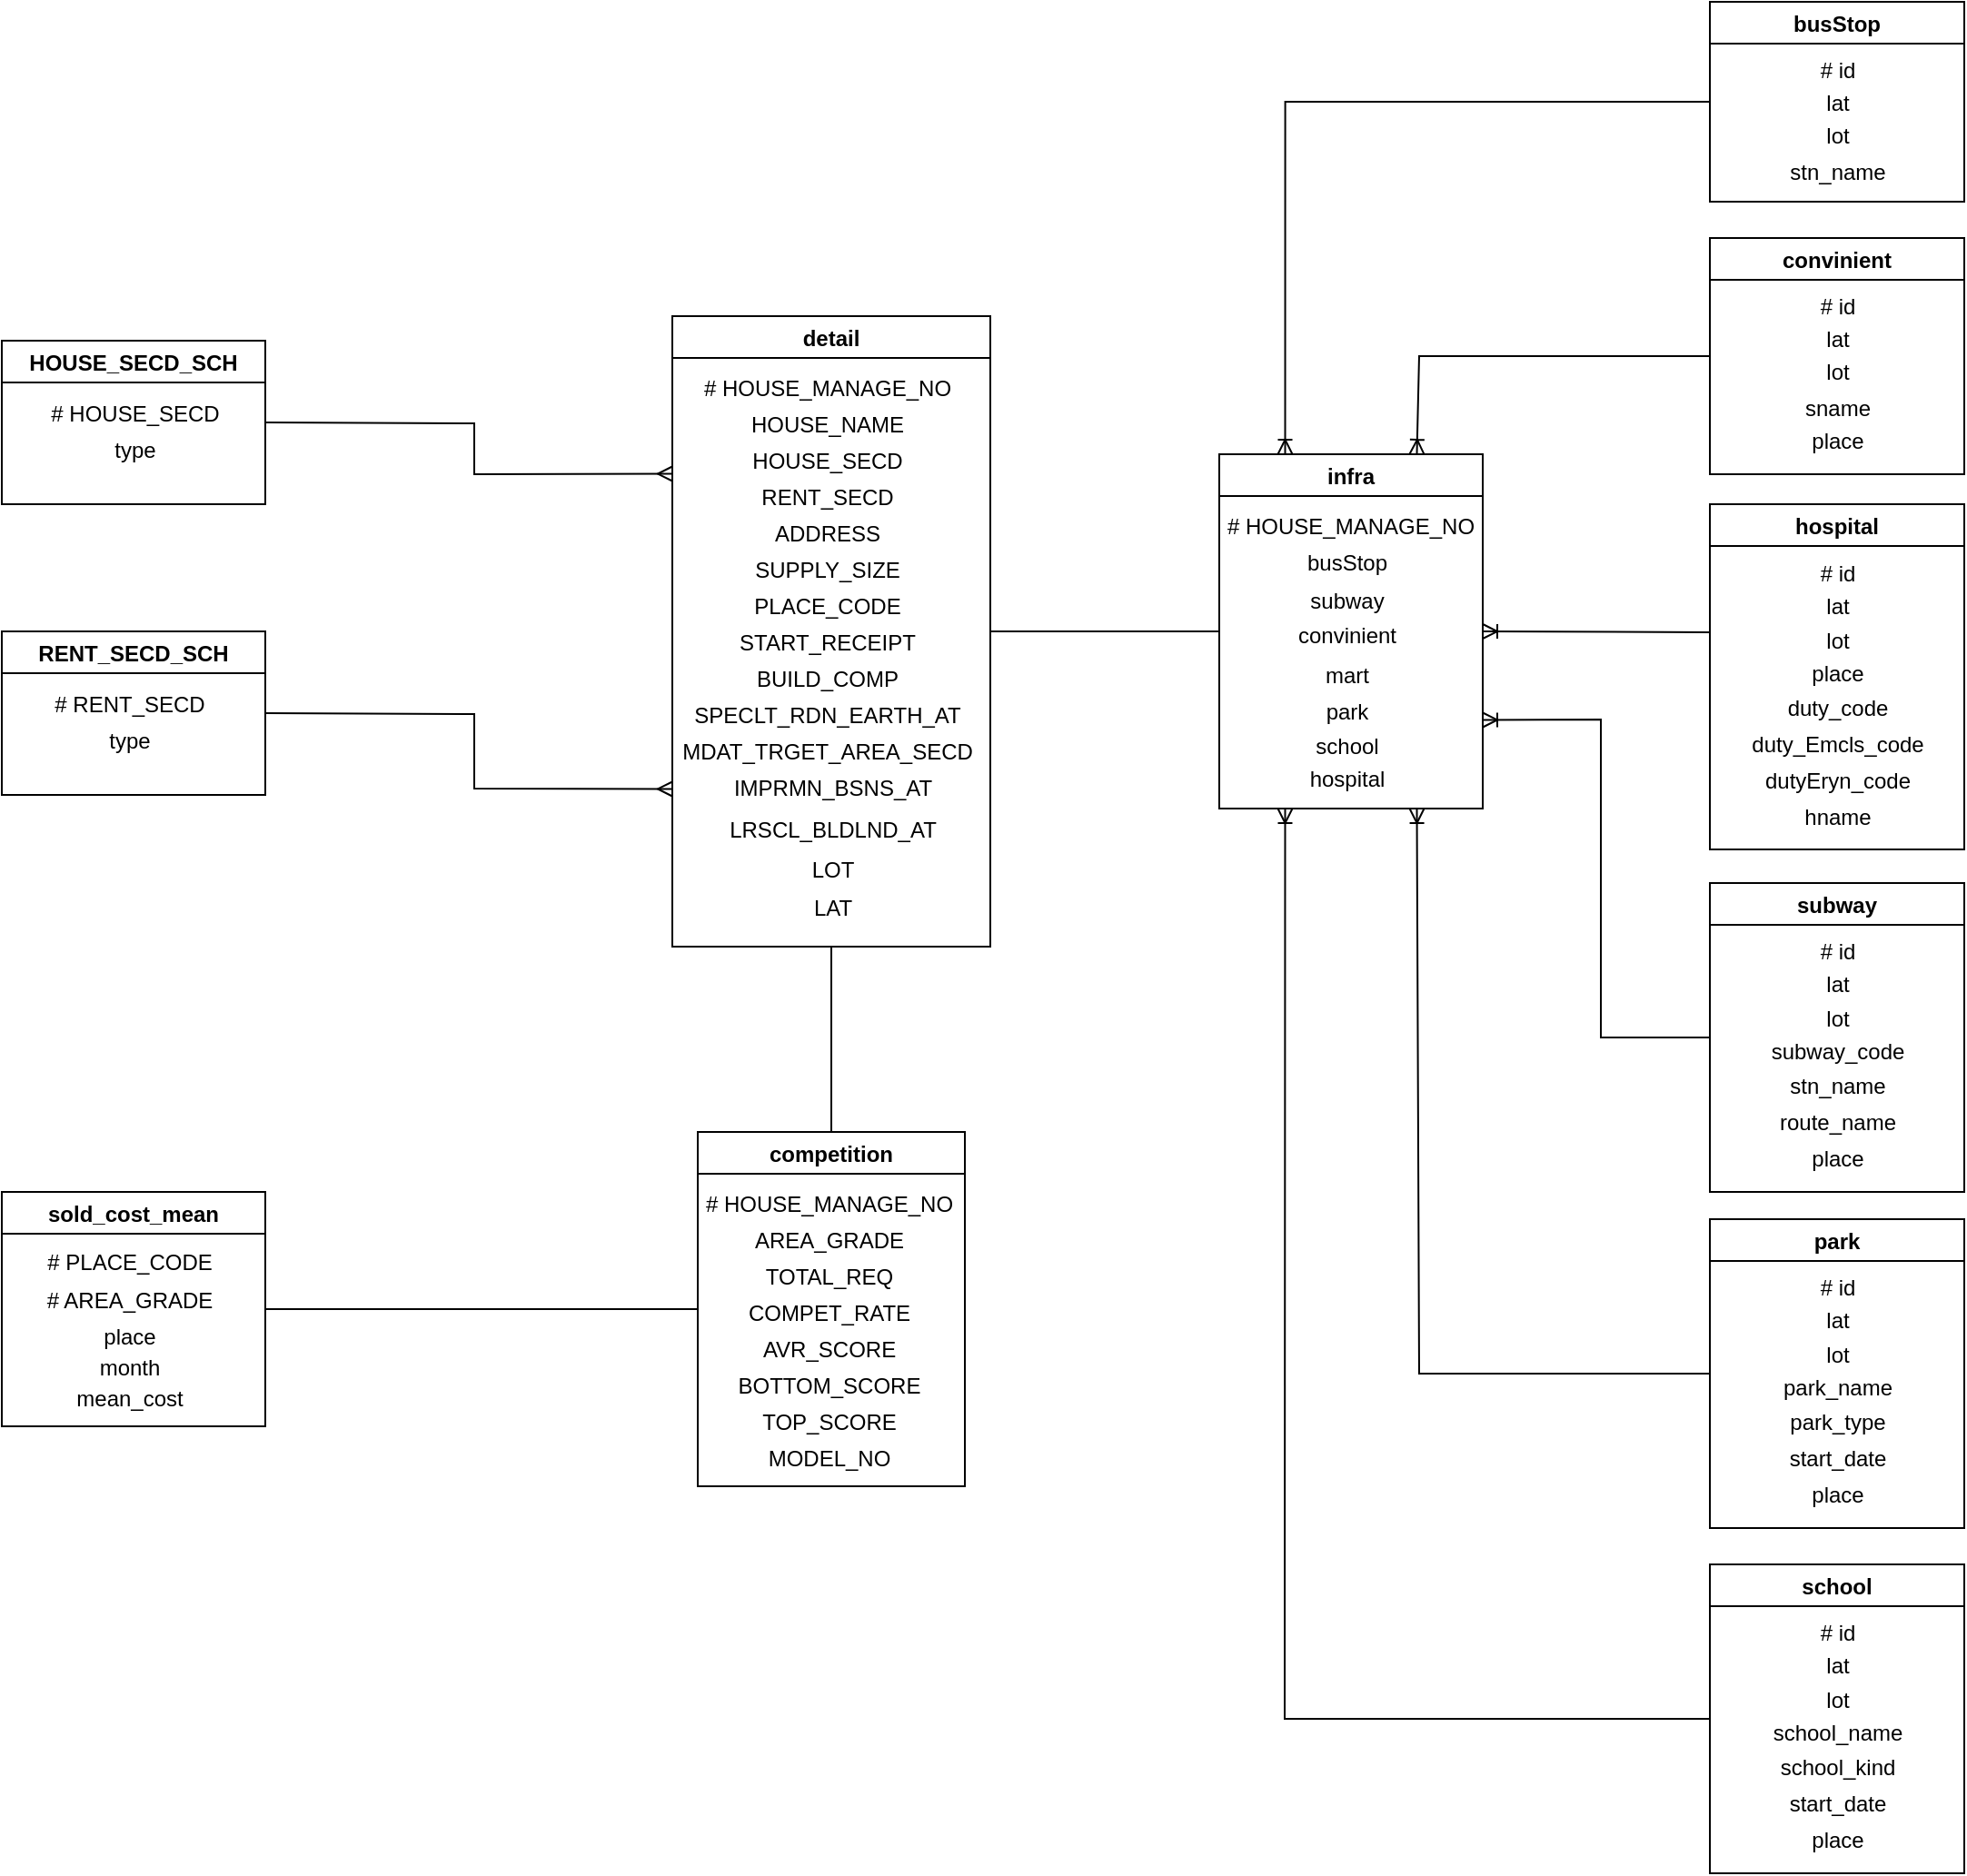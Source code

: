 <mxfile version="17.2.2" type="device"><diagram id="MagxQ_XsH-QpL9AftCvs" name="Page-1"><mxGraphModel dx="1256" dy="924" grid="1" gridSize="10" guides="1" tooltips="1" connect="1" arrows="1" fold="1" page="1" pageScale="1" pageWidth="1654" pageHeight="1169" math="0" shadow="0"><root><mxCell id="0"/><mxCell id="1" parent="0"/><mxCell id="K7xV6nhhWncsKlecUPsL-20" style="edgeStyle=none;rounded=0;orthogonalLoop=1;jettySize=auto;html=1;exitX=0;exitY=0.5;exitDx=0;exitDy=0;entryX=1;entryY=0.5;entryDx=0;entryDy=0;endArrow=none;endFill=0;" edge="1" parent="1" source="mfSZqjHcXQN1ZFWXpfkj-1" target="mfSZqjHcXQN1ZFWXpfkj-78"><mxGeometry relative="1" as="geometry"/></mxCell><mxCell id="mfSZqjHcXQN1ZFWXpfkj-1" value="infra" style="swimlane;" parent="1" vertex="1"><mxGeometry x="800" y="329" width="145" height="195" as="geometry"/></mxCell><mxCell id="mfSZqjHcXQN1ZFWXpfkj-2" value="# HOUSE_MANAGE_NO" style="text;html=1;align=center;verticalAlign=middle;resizable=0;points=[];autosize=1;strokeColor=none;fillColor=none;" parent="mfSZqjHcXQN1ZFWXpfkj-1" vertex="1"><mxGeometry x="-3" y="30" width="150" height="20" as="geometry"/></mxCell><mxCell id="mfSZqjHcXQN1ZFWXpfkj-4" value="school" style="text;html=1;align=center;verticalAlign=middle;resizable=0;points=[];autosize=1;strokeColor=none;fillColor=none;" parent="mfSZqjHcXQN1ZFWXpfkj-1" vertex="1"><mxGeometry x="45" y="151" width="50" height="20" as="geometry"/></mxCell><mxCell id="mfSZqjHcXQN1ZFWXpfkj-5" value="park" style="text;html=1;align=center;verticalAlign=middle;resizable=0;points=[];autosize=1;strokeColor=none;fillColor=none;" parent="mfSZqjHcXQN1ZFWXpfkj-1" vertex="1"><mxGeometry x="50" y="132" width="40" height="20" as="geometry"/></mxCell><mxCell id="mfSZqjHcXQN1ZFWXpfkj-6" value="mart" style="text;html=1;align=center;verticalAlign=middle;resizable=0;points=[];autosize=1;strokeColor=none;fillColor=none;" parent="mfSZqjHcXQN1ZFWXpfkj-1" vertex="1"><mxGeometry x="50" y="112" width="40" height="20" as="geometry"/></mxCell><mxCell id="mfSZqjHcXQN1ZFWXpfkj-7" value="convinient" style="text;html=1;align=center;verticalAlign=middle;resizable=0;points=[];autosize=1;strokeColor=none;fillColor=none;" parent="mfSZqjHcXQN1ZFWXpfkj-1" vertex="1"><mxGeometry x="35" y="90" width="70" height="20" as="geometry"/></mxCell><mxCell id="mfSZqjHcXQN1ZFWXpfkj-8" value="subway" style="text;html=1;align=center;verticalAlign=middle;resizable=0;points=[];autosize=1;strokeColor=none;fillColor=none;" parent="mfSZqjHcXQN1ZFWXpfkj-1" vertex="1"><mxGeometry x="40" y="71" width="60" height="20" as="geometry"/></mxCell><mxCell id="mfSZqjHcXQN1ZFWXpfkj-9" value="busStop" style="text;html=1;align=center;verticalAlign=middle;resizable=0;points=[];autosize=1;strokeColor=none;fillColor=none;" parent="mfSZqjHcXQN1ZFWXpfkj-1" vertex="1"><mxGeometry x="40" y="50" width="60" height="20" as="geometry"/></mxCell><mxCell id="mfSZqjHcXQN1ZFWXpfkj-10" value="hospital" style="text;html=1;align=center;verticalAlign=middle;resizable=0;points=[];autosize=1;strokeColor=none;fillColor=none;" parent="mfSZqjHcXQN1ZFWXpfkj-1" vertex="1"><mxGeometry x="40" y="169" width="60" height="20" as="geometry"/></mxCell><mxCell id="K7xV6nhhWncsKlecUPsL-22" style="edgeStyle=none;rounded=0;orthogonalLoop=1;jettySize=auto;html=1;exitX=0;exitY=0.5;exitDx=0;exitDy=0;entryX=1;entryY=0.5;entryDx=0;entryDy=0;endArrow=none;endFill=0;" edge="1" parent="1" source="mfSZqjHcXQN1ZFWXpfkj-11" target="mfSZqjHcXQN1ZFWXpfkj-72"><mxGeometry relative="1" as="geometry"/></mxCell><mxCell id="mfSZqjHcXQN1ZFWXpfkj-11" value="competition" style="swimlane;" parent="1" vertex="1"><mxGeometry x="513" y="702" width="147" height="195" as="geometry"/></mxCell><mxCell id="mfSZqjHcXQN1ZFWXpfkj-12" value="# HOUSE_MANAGE_NO" style="text;html=1;align=center;verticalAlign=middle;resizable=0;points=[];autosize=1;strokeColor=none;fillColor=none;" parent="mfSZqjHcXQN1ZFWXpfkj-11" vertex="1"><mxGeometry x="-3" y="30" width="150" height="20" as="geometry"/></mxCell><mxCell id="mfSZqjHcXQN1ZFWXpfkj-13" value="AREA_GRADE" style="text;html=1;align=center;verticalAlign=middle;resizable=0;points=[];autosize=1;strokeColor=none;fillColor=none;" parent="mfSZqjHcXQN1ZFWXpfkj-11" vertex="1"><mxGeometry x="22" y="50" width="100" height="20" as="geometry"/></mxCell><mxCell id="mfSZqjHcXQN1ZFWXpfkj-14" value="AVR_SCORE" style="text;html=1;align=center;verticalAlign=middle;resizable=0;points=[];autosize=1;strokeColor=none;fillColor=none;" parent="mfSZqjHcXQN1ZFWXpfkj-11" vertex="1"><mxGeometry x="27" y="110" width="90" height="20" as="geometry"/></mxCell><mxCell id="mfSZqjHcXQN1ZFWXpfkj-15" value="COMPET_RATE" style="text;html=1;align=center;verticalAlign=middle;resizable=0;points=[];autosize=1;strokeColor=none;fillColor=none;" parent="mfSZqjHcXQN1ZFWXpfkj-11" vertex="1"><mxGeometry x="22" y="90" width="100" height="20" as="geometry"/></mxCell><mxCell id="mfSZqjHcXQN1ZFWXpfkj-16" value="TOTAL_REQ" style="text;html=1;align=center;verticalAlign=middle;resizable=0;points=[];autosize=1;strokeColor=none;fillColor=none;" parent="mfSZqjHcXQN1ZFWXpfkj-11" vertex="1"><mxGeometry x="27" y="70" width="90" height="20" as="geometry"/></mxCell><mxCell id="mfSZqjHcXQN1ZFWXpfkj-17" value="TOP_SCORE" style="text;html=1;align=center;verticalAlign=middle;resizable=0;points=[];autosize=1;strokeColor=none;fillColor=none;" parent="mfSZqjHcXQN1ZFWXpfkj-11" vertex="1"><mxGeometry x="26.5" y="150" width="90" height="20" as="geometry"/></mxCell><mxCell id="mfSZqjHcXQN1ZFWXpfkj-18" value="BOTTOM_SCORE" style="text;html=1;align=center;verticalAlign=middle;resizable=0;points=[];autosize=1;strokeColor=none;fillColor=none;" parent="mfSZqjHcXQN1ZFWXpfkj-11" vertex="1"><mxGeometry x="11.5" y="130" width="120" height="20" as="geometry"/></mxCell><mxCell id="mfSZqjHcXQN1ZFWXpfkj-111" value="MODEL_NO" style="text;html=1;align=center;verticalAlign=middle;resizable=0;points=[];autosize=1;strokeColor=none;fillColor=none;" parent="mfSZqjHcXQN1ZFWXpfkj-11" vertex="1"><mxGeometry x="31.5" y="170" width="80" height="20" as="geometry"/></mxCell><mxCell id="K7xV6nhhWncsKlecUPsL-28" style="edgeStyle=none;rounded=0;orthogonalLoop=1;jettySize=auto;html=1;exitX=1;exitY=0.5;exitDx=0;exitDy=0;entryX=0;entryY=0.25;entryDx=0;entryDy=0;endArrow=ERmany;endFill=0;" edge="1" parent="1" source="mfSZqjHcXQN1ZFWXpfkj-19" target="mfSZqjHcXQN1ZFWXpfkj-78"><mxGeometry relative="1" as="geometry"><Array as="points"><mxPoint x="390" y="312"/><mxPoint x="390" y="340"/></Array></mxGeometry></mxCell><mxCell id="mfSZqjHcXQN1ZFWXpfkj-19" value="HOUSE_SECD_SCH" style="swimlane;" parent="1" vertex="1"><mxGeometry x="130" y="266.5" width="145" height="90" as="geometry"/></mxCell><mxCell id="mfSZqjHcXQN1ZFWXpfkj-20" value="# HOUSE_SECD" style="text;html=1;align=center;verticalAlign=middle;resizable=0;points=[];autosize=1;strokeColor=none;fillColor=none;" parent="mfSZqjHcXQN1ZFWXpfkj-19" vertex="1"><mxGeometry x="17.5" y="30" width="110" height="20" as="geometry"/></mxCell><mxCell id="mfSZqjHcXQN1ZFWXpfkj-21" value="type" style="text;html=1;align=center;verticalAlign=middle;resizable=0;points=[];autosize=1;strokeColor=none;fillColor=none;" parent="mfSZqjHcXQN1ZFWXpfkj-19" vertex="1"><mxGeometry x="52.5" y="50" width="40" height="20" as="geometry"/></mxCell><mxCell id="K7xV6nhhWncsKlecUPsL-25" style="edgeStyle=none;rounded=0;orthogonalLoop=1;jettySize=auto;html=1;exitX=1;exitY=0.5;exitDx=0;exitDy=0;entryX=0;entryY=0.75;entryDx=0;entryDy=0;endArrow=ERmany;endFill=0;" edge="1" parent="1" source="mfSZqjHcXQN1ZFWXpfkj-22" target="mfSZqjHcXQN1ZFWXpfkj-78"><mxGeometry relative="1" as="geometry"><Array as="points"><mxPoint x="390" y="472"/><mxPoint x="390" y="513"/></Array></mxGeometry></mxCell><mxCell id="mfSZqjHcXQN1ZFWXpfkj-22" value="RENT_SECD_SCH" style="swimlane;" parent="1" vertex="1"><mxGeometry x="130" y="426.5" width="145" height="90" as="geometry"/></mxCell><mxCell id="mfSZqjHcXQN1ZFWXpfkj-23" value="# RENT_SECD" style="text;html=1;align=center;verticalAlign=middle;resizable=0;points=[];autosize=1;strokeColor=none;fillColor=none;" parent="mfSZqjHcXQN1ZFWXpfkj-22" vertex="1"><mxGeometry x="20" y="30" width="100" height="20" as="geometry"/></mxCell><mxCell id="mfSZqjHcXQN1ZFWXpfkj-24" value="type" style="text;html=1;align=center;verticalAlign=middle;resizable=0;points=[];autosize=1;strokeColor=none;fillColor=none;" parent="mfSZqjHcXQN1ZFWXpfkj-22" vertex="1"><mxGeometry x="50" y="50" width="40" height="20" as="geometry"/></mxCell><mxCell id="mfSZqjHcXQN1ZFWXpfkj-25" value="" style="group" parent="1" vertex="1" connectable="0"><mxGeometry x="1070" y="80" width="140" height="110" as="geometry"/></mxCell><mxCell id="mfSZqjHcXQN1ZFWXpfkj-26" value="busStop" style="swimlane;" parent="mfSZqjHcXQN1ZFWXpfkj-25" vertex="1"><mxGeometry width="140" height="110" as="geometry"/></mxCell><mxCell id="mfSZqjHcXQN1ZFWXpfkj-113" value="stn_name" style="text;html=1;align=center;verticalAlign=middle;resizable=0;points=[];autosize=1;strokeColor=none;fillColor=none;" parent="mfSZqjHcXQN1ZFWXpfkj-26" vertex="1"><mxGeometry x="35" y="84" width="70" height="20" as="geometry"/></mxCell><mxCell id="mfSZqjHcXQN1ZFWXpfkj-27" value="# id" style="text;html=1;align=center;verticalAlign=middle;resizable=0;points=[];autosize=1;strokeColor=none;fillColor=none;" parent="mfSZqjHcXQN1ZFWXpfkj-25" vertex="1"><mxGeometry x="55" y="28" width="30" height="20" as="geometry"/></mxCell><mxCell id="mfSZqjHcXQN1ZFWXpfkj-28" value="lat" style="text;html=1;align=center;verticalAlign=middle;resizable=0;points=[];autosize=1;strokeColor=none;fillColor=none;" parent="mfSZqjHcXQN1ZFWXpfkj-25" vertex="1"><mxGeometry x="55" y="46" width="30" height="20" as="geometry"/></mxCell><mxCell id="mfSZqjHcXQN1ZFWXpfkj-29" value="lot" style="text;html=1;align=center;verticalAlign=middle;resizable=0;points=[];autosize=1;strokeColor=none;fillColor=none;" parent="mfSZqjHcXQN1ZFWXpfkj-25" vertex="1"><mxGeometry x="55" y="64" width="30" height="20" as="geometry"/></mxCell><mxCell id="K7xV6nhhWncsKlecUPsL-21" style="edgeStyle=none;rounded=0;orthogonalLoop=1;jettySize=auto;html=1;exitX=0.5;exitY=1;exitDx=0;exitDy=0;endArrow=none;endFill=0;" edge="1" parent="1" source="mfSZqjHcXQN1ZFWXpfkj-78" target="mfSZqjHcXQN1ZFWXpfkj-11"><mxGeometry relative="1" as="geometry"/></mxCell><mxCell id="mfSZqjHcXQN1ZFWXpfkj-78" value="detail" style="swimlane;startSize=23;" parent="1" vertex="1"><mxGeometry x="499" y="253" width="175" height="347" as="geometry"><mxRectangle x="994.5" y="452" width="60" height="23" as="alternateBounds"/></mxGeometry></mxCell><mxCell id="mfSZqjHcXQN1ZFWXpfkj-79" value="# HOUSE_MANAGE_NO" style="text;html=1;align=center;verticalAlign=middle;resizable=0;points=[];autosize=1;strokeColor=none;fillColor=none;" parent="mfSZqjHcXQN1ZFWXpfkj-78" vertex="1"><mxGeometry x="10" y="30" width="150" height="20" as="geometry"/></mxCell><mxCell id="mfSZqjHcXQN1ZFWXpfkj-80" value="HOUSE_NAME" style="text;html=1;align=center;verticalAlign=middle;resizable=0;points=[];autosize=1;strokeColor=none;fillColor=none;" parent="mfSZqjHcXQN1ZFWXpfkj-78" vertex="1"><mxGeometry x="35" y="50" width="100" height="20" as="geometry"/></mxCell><mxCell id="mfSZqjHcXQN1ZFWXpfkj-81" value="SUPPLY_SIZE" style="text;html=1;align=center;verticalAlign=middle;resizable=0;points=[];autosize=1;strokeColor=none;fillColor=none;" parent="mfSZqjHcXQN1ZFWXpfkj-78" vertex="1"><mxGeometry x="35" y="130" width="100" height="20" as="geometry"/></mxCell><mxCell id="mfSZqjHcXQN1ZFWXpfkj-82" value="ADDRESS" style="text;html=1;align=center;verticalAlign=middle;resizable=0;points=[];autosize=1;strokeColor=none;fillColor=none;" parent="mfSZqjHcXQN1ZFWXpfkj-78" vertex="1"><mxGeometry x="50" y="110" width="70" height="20" as="geometry"/></mxCell><mxCell id="mfSZqjHcXQN1ZFWXpfkj-83" value="RENT_SECD" style="text;html=1;align=center;verticalAlign=middle;resizable=0;points=[];autosize=1;strokeColor=none;fillColor=none;" parent="mfSZqjHcXQN1ZFWXpfkj-78" vertex="1"><mxGeometry x="40" y="90" width="90" height="20" as="geometry"/></mxCell><mxCell id="mfSZqjHcXQN1ZFWXpfkj-84" value="HOUSE_SECD" style="text;html=1;align=center;verticalAlign=middle;resizable=0;points=[];autosize=1;strokeColor=none;fillColor=none;" parent="mfSZqjHcXQN1ZFWXpfkj-78" vertex="1"><mxGeometry x="35" y="70" width="100" height="20" as="geometry"/></mxCell><mxCell id="mfSZqjHcXQN1ZFWXpfkj-85" value="PLACE_CODE" style="text;html=1;align=center;verticalAlign=middle;resizable=0;points=[];autosize=1;strokeColor=none;fillColor=none;" parent="mfSZqjHcXQN1ZFWXpfkj-78" vertex="1"><mxGeometry x="35" y="150" width="100" height="20" as="geometry"/></mxCell><mxCell id="mfSZqjHcXQN1ZFWXpfkj-97" value="LOT" style="text;html=1;align=center;verticalAlign=middle;resizable=0;points=[];autosize=1;strokeColor=none;fillColor=none;" parent="mfSZqjHcXQN1ZFWXpfkj-78" vertex="1"><mxGeometry x="68" y="295" width="40" height="20" as="geometry"/></mxCell><mxCell id="mfSZqjHcXQN1ZFWXpfkj-98" value="LAT" style="text;html=1;align=center;verticalAlign=middle;resizable=0;points=[];autosize=1;strokeColor=none;fillColor=none;" parent="mfSZqjHcXQN1ZFWXpfkj-78" vertex="1"><mxGeometry x="68" y="316" width="40" height="20" as="geometry"/></mxCell><mxCell id="mfSZqjHcXQN1ZFWXpfkj-86" value="START_RECEIPT" style="text;html=1;align=center;verticalAlign=middle;resizable=0;points=[];autosize=1;strokeColor=none;fillColor=none;" parent="mfSZqjHcXQN1ZFWXpfkj-78" vertex="1"><mxGeometry x="30" y="170" width="110" height="20" as="geometry"/></mxCell><mxCell id="mfSZqjHcXQN1ZFWXpfkj-87" value="BUILD_COMP" style="text;html=1;align=center;verticalAlign=middle;resizable=0;points=[];autosize=1;strokeColor=none;fillColor=none;" parent="mfSZqjHcXQN1ZFWXpfkj-78" vertex="1"><mxGeometry x="40" y="190" width="90" height="20" as="geometry"/></mxCell><mxCell id="mfSZqjHcXQN1ZFWXpfkj-88" value="SPECLT_RDN_EARTH_AT" style="text;html=1;align=center;verticalAlign=middle;resizable=0;points=[];autosize=1;strokeColor=none;fillColor=none;" parent="mfSZqjHcXQN1ZFWXpfkj-78" vertex="1"><mxGeometry x="5" y="210" width="160" height="20" as="geometry"/></mxCell><mxCell id="mfSZqjHcXQN1ZFWXpfkj-89" value="MDAT_TRGET_AREA_SECD" style="text;html=1;align=center;verticalAlign=middle;resizable=0;points=[];autosize=1;strokeColor=none;fillColor=none;" parent="mfSZqjHcXQN1ZFWXpfkj-78" vertex="1"><mxGeometry x="-5" y="230" width="180" height="20" as="geometry"/></mxCell><mxCell id="mfSZqjHcXQN1ZFWXpfkj-91" value="IMPRMN_BSNS_AT" style="text;html=1;align=center;verticalAlign=middle;resizable=0;points=[];autosize=1;strokeColor=none;fillColor=none;" parent="mfSZqjHcXQN1ZFWXpfkj-78" vertex="1"><mxGeometry x="27.5" y="250" width="120" height="20" as="geometry"/></mxCell><mxCell id="mfSZqjHcXQN1ZFWXpfkj-90" value="LRSCL_BLDLND_AT" style="text;html=1;align=center;verticalAlign=middle;resizable=0;points=[];autosize=1;strokeColor=none;fillColor=none;" parent="mfSZqjHcXQN1ZFWXpfkj-78" vertex="1"><mxGeometry x="22.5" y="273" width="130" height="20" as="geometry"/></mxCell><mxCell id="mfSZqjHcXQN1ZFWXpfkj-128" value="" style="group" parent="1" vertex="1" connectable="0"><mxGeometry x="1070" y="210" width="140" height="130" as="geometry"/></mxCell><mxCell id="mfSZqjHcXQN1ZFWXpfkj-122" value="convinient" style="swimlane;" parent="mfSZqjHcXQN1ZFWXpfkj-128" vertex="1"><mxGeometry width="140" height="130" as="geometry"/></mxCell><mxCell id="mfSZqjHcXQN1ZFWXpfkj-123" value="sname" style="text;html=1;align=center;verticalAlign=middle;resizable=0;points=[];autosize=1;strokeColor=none;fillColor=none;" parent="mfSZqjHcXQN1ZFWXpfkj-122" vertex="1"><mxGeometry x="45" y="84" width="50" height="20" as="geometry"/></mxCell><mxCell id="mfSZqjHcXQN1ZFWXpfkj-127" value="place" style="text;html=1;align=center;verticalAlign=middle;resizable=0;points=[];autosize=1;strokeColor=none;fillColor=none;" parent="mfSZqjHcXQN1ZFWXpfkj-122" vertex="1"><mxGeometry x="50" y="102" width="40" height="20" as="geometry"/></mxCell><mxCell id="mfSZqjHcXQN1ZFWXpfkj-124" value="# id" style="text;html=1;align=center;verticalAlign=middle;resizable=0;points=[];autosize=1;strokeColor=none;fillColor=none;" parent="mfSZqjHcXQN1ZFWXpfkj-128" vertex="1"><mxGeometry x="55" y="28" width="30" height="20" as="geometry"/></mxCell><mxCell id="mfSZqjHcXQN1ZFWXpfkj-125" value="lat" style="text;html=1;align=center;verticalAlign=middle;resizable=0;points=[];autosize=1;strokeColor=none;fillColor=none;" parent="mfSZqjHcXQN1ZFWXpfkj-128" vertex="1"><mxGeometry x="55" y="46" width="30" height="20" as="geometry"/></mxCell><mxCell id="mfSZqjHcXQN1ZFWXpfkj-126" value="lot" style="text;html=1;align=center;verticalAlign=middle;resizable=0;points=[];autosize=1;strokeColor=none;fillColor=none;" parent="mfSZqjHcXQN1ZFWXpfkj-128" vertex="1"><mxGeometry x="55" y="64" width="30" height="20" as="geometry"/></mxCell><mxCell id="mfSZqjHcXQN1ZFWXpfkj-139" value="" style="group" parent="1" vertex="1" connectable="0"><mxGeometry x="1070" y="356.5" width="140" height="190" as="geometry"/></mxCell><mxCell id="mfSZqjHcXQN1ZFWXpfkj-130" value="hospital" style="swimlane;" parent="mfSZqjHcXQN1ZFWXpfkj-139" vertex="1"><mxGeometry width="140" height="190" as="geometry"/></mxCell><mxCell id="mfSZqjHcXQN1ZFWXpfkj-131" value="place" style="text;html=1;align=center;verticalAlign=middle;resizable=0;points=[];autosize=1;strokeColor=none;fillColor=none;" parent="mfSZqjHcXQN1ZFWXpfkj-130" vertex="1"><mxGeometry x="50" y="83" width="40" height="20" as="geometry"/></mxCell><mxCell id="mfSZqjHcXQN1ZFWXpfkj-135" value="duty_code" style="text;html=1;align=center;verticalAlign=middle;resizable=0;points=[];autosize=1;strokeColor=none;fillColor=none;" parent="mfSZqjHcXQN1ZFWXpfkj-130" vertex="1"><mxGeometry x="35" y="102" width="70" height="20" as="geometry"/></mxCell><mxCell id="mfSZqjHcXQN1ZFWXpfkj-136" value="duty_Emcls_code" style="text;html=1;align=center;verticalAlign=middle;resizable=0;points=[];autosize=1;strokeColor=none;fillColor=none;" parent="mfSZqjHcXQN1ZFWXpfkj-130" vertex="1"><mxGeometry x="15" y="122" width="110" height="20" as="geometry"/></mxCell><mxCell id="mfSZqjHcXQN1ZFWXpfkj-137" value="dutyEryn_code" style="text;html=1;align=center;verticalAlign=middle;resizable=0;points=[];autosize=1;strokeColor=none;fillColor=none;" parent="mfSZqjHcXQN1ZFWXpfkj-130" vertex="1"><mxGeometry x="20" y="142" width="100" height="20" as="geometry"/></mxCell><mxCell id="mfSZqjHcXQN1ZFWXpfkj-138" value="hname" style="text;html=1;align=center;verticalAlign=middle;resizable=0;points=[];autosize=1;strokeColor=none;fillColor=none;" parent="mfSZqjHcXQN1ZFWXpfkj-130" vertex="1"><mxGeometry x="45" y="162" width="50" height="20" as="geometry"/></mxCell><mxCell id="mfSZqjHcXQN1ZFWXpfkj-132" value="# id" style="text;html=1;align=center;verticalAlign=middle;resizable=0;points=[];autosize=1;strokeColor=none;fillColor=none;" parent="mfSZqjHcXQN1ZFWXpfkj-139" vertex="1"><mxGeometry x="55" y="28" width="30" height="20" as="geometry"/></mxCell><mxCell id="mfSZqjHcXQN1ZFWXpfkj-133" value="lat" style="text;html=1;align=center;verticalAlign=middle;resizable=0;points=[];autosize=1;strokeColor=none;fillColor=none;" parent="mfSZqjHcXQN1ZFWXpfkj-139" vertex="1"><mxGeometry x="55" y="46" width="30" height="20" as="geometry"/></mxCell><mxCell id="mfSZqjHcXQN1ZFWXpfkj-134" value="lot" style="text;html=1;align=center;verticalAlign=middle;resizable=0;points=[];autosize=1;strokeColor=none;fillColor=none;" parent="mfSZqjHcXQN1ZFWXpfkj-139" vertex="1"><mxGeometry x="55" y="65" width="30" height="20" as="geometry"/></mxCell><mxCell id="mfSZqjHcXQN1ZFWXpfkj-177" value="" style="group" parent="1" vertex="1" connectable="0"><mxGeometry x="1070" y="565" width="140" height="170" as="geometry"/></mxCell><mxCell id="mfSZqjHcXQN1ZFWXpfkj-168" value="subway" style="swimlane;" parent="mfSZqjHcXQN1ZFWXpfkj-177" vertex="1"><mxGeometry width="140" height="170" as="geometry"/></mxCell><mxCell id="mfSZqjHcXQN1ZFWXpfkj-169" value="subway_code" style="text;html=1;align=center;verticalAlign=middle;resizable=0;points=[];autosize=1;strokeColor=none;fillColor=none;" parent="mfSZqjHcXQN1ZFWXpfkj-168" vertex="1"><mxGeometry x="25" y="83" width="90" height="20" as="geometry"/></mxCell><mxCell id="mfSZqjHcXQN1ZFWXpfkj-170" value="stn_name" style="text;html=1;align=center;verticalAlign=middle;resizable=0;points=[];autosize=1;strokeColor=none;fillColor=none;" parent="mfSZqjHcXQN1ZFWXpfkj-168" vertex="1"><mxGeometry x="35" y="102" width="70" height="20" as="geometry"/></mxCell><mxCell id="mfSZqjHcXQN1ZFWXpfkj-172" value="route_name" style="text;html=1;align=center;verticalAlign=middle;resizable=0;points=[];autosize=1;strokeColor=none;fillColor=none;" parent="mfSZqjHcXQN1ZFWXpfkj-168" vertex="1"><mxGeometry x="30" y="122" width="80" height="20" as="geometry"/></mxCell><mxCell id="mfSZqjHcXQN1ZFWXpfkj-173" value="place" style="text;html=1;align=center;verticalAlign=middle;resizable=0;points=[];autosize=1;strokeColor=none;fillColor=none;" parent="mfSZqjHcXQN1ZFWXpfkj-168" vertex="1"><mxGeometry x="50" y="142" width="40" height="20" as="geometry"/></mxCell><mxCell id="mfSZqjHcXQN1ZFWXpfkj-174" value="# id" style="text;html=1;align=center;verticalAlign=middle;resizable=0;points=[];autosize=1;strokeColor=none;fillColor=none;" parent="mfSZqjHcXQN1ZFWXpfkj-177" vertex="1"><mxGeometry x="55" y="28" width="30" height="20" as="geometry"/></mxCell><mxCell id="mfSZqjHcXQN1ZFWXpfkj-175" value="lat" style="text;html=1;align=center;verticalAlign=middle;resizable=0;points=[];autosize=1;strokeColor=none;fillColor=none;" parent="mfSZqjHcXQN1ZFWXpfkj-177" vertex="1"><mxGeometry x="55" y="46" width="30" height="20" as="geometry"/></mxCell><mxCell id="mfSZqjHcXQN1ZFWXpfkj-176" value="lot" style="text;html=1;align=center;verticalAlign=middle;resizable=0;points=[];autosize=1;strokeColor=none;fillColor=none;" parent="mfSZqjHcXQN1ZFWXpfkj-177" vertex="1"><mxGeometry x="55" y="65" width="30" height="20" as="geometry"/></mxCell><mxCell id="mfSZqjHcXQN1ZFWXpfkj-178" value="" style="group" parent="1" vertex="1" connectable="0"><mxGeometry x="1070" y="750" width="140" height="170" as="geometry"/></mxCell><mxCell id="mfSZqjHcXQN1ZFWXpfkj-179" value="park" style="swimlane;" parent="mfSZqjHcXQN1ZFWXpfkj-178" vertex="1"><mxGeometry width="140" height="170" as="geometry"/></mxCell><mxCell id="mfSZqjHcXQN1ZFWXpfkj-180" value="park_name" style="text;html=1;align=center;verticalAlign=middle;resizable=0;points=[];autosize=1;strokeColor=none;fillColor=none;" parent="mfSZqjHcXQN1ZFWXpfkj-179" vertex="1"><mxGeometry x="30" y="83" width="80" height="20" as="geometry"/></mxCell><mxCell id="mfSZqjHcXQN1ZFWXpfkj-181" value="park_type" style="text;html=1;align=center;verticalAlign=middle;resizable=0;points=[];autosize=1;strokeColor=none;fillColor=none;" parent="mfSZqjHcXQN1ZFWXpfkj-179" vertex="1"><mxGeometry x="35" y="102" width="70" height="20" as="geometry"/></mxCell><mxCell id="mfSZqjHcXQN1ZFWXpfkj-182" value="start_date" style="text;html=1;align=center;verticalAlign=middle;resizable=0;points=[];autosize=1;strokeColor=none;fillColor=none;" parent="mfSZqjHcXQN1ZFWXpfkj-179" vertex="1"><mxGeometry x="35" y="122" width="70" height="20" as="geometry"/></mxCell><mxCell id="mfSZqjHcXQN1ZFWXpfkj-183" value="place" style="text;html=1;align=center;verticalAlign=middle;resizable=0;points=[];autosize=1;strokeColor=none;fillColor=none;" parent="mfSZqjHcXQN1ZFWXpfkj-179" vertex="1"><mxGeometry x="50" y="142" width="40" height="20" as="geometry"/></mxCell><mxCell id="mfSZqjHcXQN1ZFWXpfkj-184" value="# id" style="text;html=1;align=center;verticalAlign=middle;resizable=0;points=[];autosize=1;strokeColor=none;fillColor=none;" parent="mfSZqjHcXQN1ZFWXpfkj-178" vertex="1"><mxGeometry x="55" y="28" width="30" height="20" as="geometry"/></mxCell><mxCell id="mfSZqjHcXQN1ZFWXpfkj-185" value="lat" style="text;html=1;align=center;verticalAlign=middle;resizable=0;points=[];autosize=1;strokeColor=none;fillColor=none;" parent="mfSZqjHcXQN1ZFWXpfkj-178" vertex="1"><mxGeometry x="55" y="46" width="30" height="20" as="geometry"/></mxCell><mxCell id="mfSZqjHcXQN1ZFWXpfkj-186" value="lot" style="text;html=1;align=center;verticalAlign=middle;resizable=0;points=[];autosize=1;strokeColor=none;fillColor=none;" parent="mfSZqjHcXQN1ZFWXpfkj-178" vertex="1"><mxGeometry x="55" y="65" width="30" height="20" as="geometry"/></mxCell><mxCell id="mfSZqjHcXQN1ZFWXpfkj-208" value="" style="group" parent="1" vertex="1" connectable="0"><mxGeometry x="1070" y="940" width="140" height="170" as="geometry"/></mxCell><mxCell id="mfSZqjHcXQN1ZFWXpfkj-200" value="school" style="swimlane;" parent="mfSZqjHcXQN1ZFWXpfkj-208" vertex="1"><mxGeometry width="140" height="170" as="geometry"/></mxCell><mxCell id="mfSZqjHcXQN1ZFWXpfkj-201" value="school_name" style="text;html=1;align=center;verticalAlign=middle;resizable=0;points=[];autosize=1;strokeColor=none;fillColor=none;" parent="mfSZqjHcXQN1ZFWXpfkj-200" vertex="1"><mxGeometry x="25" y="83" width="90" height="20" as="geometry"/></mxCell><mxCell id="mfSZqjHcXQN1ZFWXpfkj-202" value="school_kind" style="text;html=1;align=center;verticalAlign=middle;resizable=0;points=[];autosize=1;strokeColor=none;fillColor=none;" parent="mfSZqjHcXQN1ZFWXpfkj-200" vertex="1"><mxGeometry x="30" y="102" width="80" height="20" as="geometry"/></mxCell><mxCell id="mfSZqjHcXQN1ZFWXpfkj-203" value="start_date" style="text;html=1;align=center;verticalAlign=middle;resizable=0;points=[];autosize=1;strokeColor=none;fillColor=none;" parent="mfSZqjHcXQN1ZFWXpfkj-200" vertex="1"><mxGeometry x="35" y="122" width="70" height="20" as="geometry"/></mxCell><mxCell id="mfSZqjHcXQN1ZFWXpfkj-204" value="place" style="text;html=1;align=center;verticalAlign=middle;resizable=0;points=[];autosize=1;strokeColor=none;fillColor=none;" parent="mfSZqjHcXQN1ZFWXpfkj-200" vertex="1"><mxGeometry x="50" y="142" width="40" height="20" as="geometry"/></mxCell><mxCell id="mfSZqjHcXQN1ZFWXpfkj-205" value="# id" style="text;html=1;align=center;verticalAlign=middle;resizable=0;points=[];autosize=1;strokeColor=none;fillColor=none;" parent="mfSZqjHcXQN1ZFWXpfkj-208" vertex="1"><mxGeometry x="55" y="28" width="30" height="20" as="geometry"/></mxCell><mxCell id="mfSZqjHcXQN1ZFWXpfkj-206" value="lat" style="text;html=1;align=center;verticalAlign=middle;resizable=0;points=[];autosize=1;strokeColor=none;fillColor=none;" parent="mfSZqjHcXQN1ZFWXpfkj-208" vertex="1"><mxGeometry x="55" y="46" width="30" height="20" as="geometry"/></mxCell><mxCell id="mfSZqjHcXQN1ZFWXpfkj-207" value="lot" style="text;html=1;align=center;verticalAlign=middle;resizable=0;points=[];autosize=1;strokeColor=none;fillColor=none;" parent="mfSZqjHcXQN1ZFWXpfkj-208" vertex="1"><mxGeometry x="55" y="65" width="30" height="20" as="geometry"/></mxCell><mxCell id="mfSZqjHcXQN1ZFWXpfkj-211" value="" style="group" parent="1" vertex="1" connectable="0"><mxGeometry x="130" y="735" width="145" height="129" as="geometry"/></mxCell><mxCell id="mfSZqjHcXQN1ZFWXpfkj-72" value="sold_cost_mean" style="swimlane;" parent="mfSZqjHcXQN1ZFWXpfkj-211" vertex="1"><mxGeometry width="145" height="129" as="geometry"/></mxCell><mxCell id="mfSZqjHcXQN1ZFWXpfkj-73" value="# PLACE_CODE" style="text;html=1;align=center;verticalAlign=middle;resizable=0;points=[];autosize=1;strokeColor=none;fillColor=none;" parent="mfSZqjHcXQN1ZFWXpfkj-72" vertex="1"><mxGeometry x="15" y="29" width="110" height="20" as="geometry"/></mxCell><mxCell id="mfSZqjHcXQN1ZFWXpfkj-74" value="# AREA_GRADE" style="text;html=1;align=center;verticalAlign=middle;resizable=0;points=[];autosize=1;strokeColor=none;fillColor=none;" parent="mfSZqjHcXQN1ZFWXpfkj-72" vertex="1"><mxGeometry x="15" y="50" width="110" height="20" as="geometry"/></mxCell><mxCell id="mfSZqjHcXQN1ZFWXpfkj-75" value="place" style="text;html=1;align=center;verticalAlign=middle;resizable=0;points=[];autosize=1;strokeColor=none;fillColor=none;" parent="mfSZqjHcXQN1ZFWXpfkj-72" vertex="1"><mxGeometry x="50" y="70" width="40" height="20" as="geometry"/></mxCell><mxCell id="mfSZqjHcXQN1ZFWXpfkj-76" value="month" style="text;html=1;align=center;verticalAlign=middle;resizable=0;points=[];autosize=1;strokeColor=none;fillColor=none;" parent="mfSZqjHcXQN1ZFWXpfkj-72" vertex="1"><mxGeometry x="45" y="87" width="50" height="20" as="geometry"/></mxCell><mxCell id="mfSZqjHcXQN1ZFWXpfkj-209" value="mean_cost" style="text;html=1;align=center;verticalAlign=middle;resizable=0;points=[];autosize=1;strokeColor=none;fillColor=none;" parent="mfSZqjHcXQN1ZFWXpfkj-211" vertex="1"><mxGeometry x="35" y="104" width="70" height="20" as="geometry"/></mxCell><mxCell id="K7xV6nhhWncsKlecUPsL-9" style="edgeStyle=orthogonalEdgeStyle;rounded=0;orthogonalLoop=1;jettySize=auto;html=1;exitX=0;exitY=0.5;exitDx=0;exitDy=0;entryX=0.25;entryY=0;entryDx=0;entryDy=0;endArrow=ERoneToMany;endFill=0;" edge="1" parent="1" source="mfSZqjHcXQN1ZFWXpfkj-26" target="mfSZqjHcXQN1ZFWXpfkj-1"><mxGeometry relative="1" as="geometry"/></mxCell><mxCell id="K7xV6nhhWncsKlecUPsL-12" style="edgeStyle=none;rounded=0;orthogonalLoop=1;jettySize=auto;html=1;exitX=0;exitY=0.5;exitDx=0;exitDy=0;endArrow=ERoneToMany;endFill=0;entryX=0.75;entryY=0;entryDx=0;entryDy=0;" edge="1" parent="1" source="mfSZqjHcXQN1ZFWXpfkj-122" target="mfSZqjHcXQN1ZFWXpfkj-1"><mxGeometry relative="1" as="geometry"><mxPoint x="920" y="275" as="targetPoint"/><Array as="points"><mxPoint x="910" y="275"/></Array></mxGeometry></mxCell><mxCell id="K7xV6nhhWncsKlecUPsL-16" style="edgeStyle=none;rounded=0;orthogonalLoop=1;jettySize=auto;html=1;exitX=0;exitY=0.5;exitDx=0;exitDy=0;entryX=1;entryY=0.5;entryDx=0;entryDy=0;endArrow=ERoneToMany;endFill=0;" edge="1" parent="1" source="mfSZqjHcXQN1ZFWXpfkj-130" target="mfSZqjHcXQN1ZFWXpfkj-1"><mxGeometry relative="1" as="geometry"><Array as="points"><mxPoint x="1070" y="427"/></Array></mxGeometry></mxCell><mxCell id="K7xV6nhhWncsKlecUPsL-17" style="edgeStyle=none;rounded=0;orthogonalLoop=1;jettySize=auto;html=1;exitX=0;exitY=0.5;exitDx=0;exitDy=0;entryX=1;entryY=0.75;entryDx=0;entryDy=0;endArrow=ERoneToMany;endFill=0;" edge="1" parent="1" source="mfSZqjHcXQN1ZFWXpfkj-168" target="mfSZqjHcXQN1ZFWXpfkj-1"><mxGeometry relative="1" as="geometry"><Array as="points"><mxPoint x="1010" y="650"/><mxPoint x="1010" y="475"/></Array></mxGeometry></mxCell><mxCell id="K7xV6nhhWncsKlecUPsL-18" style="edgeStyle=none;rounded=0;orthogonalLoop=1;jettySize=auto;html=1;exitX=0;exitY=0.5;exitDx=0;exitDy=0;entryX=0.75;entryY=1;entryDx=0;entryDy=0;endArrow=ERoneToMany;endFill=0;" edge="1" parent="1" source="mfSZqjHcXQN1ZFWXpfkj-179" target="mfSZqjHcXQN1ZFWXpfkj-1"><mxGeometry relative="1" as="geometry"><Array as="points"><mxPoint x="910" y="835"/></Array></mxGeometry></mxCell><mxCell id="K7xV6nhhWncsKlecUPsL-19" style="edgeStyle=none;rounded=0;orthogonalLoop=1;jettySize=auto;html=1;exitX=0;exitY=0.5;exitDx=0;exitDy=0;entryX=0.25;entryY=1;entryDx=0;entryDy=0;endArrow=ERoneToMany;endFill=0;" edge="1" parent="1" source="mfSZqjHcXQN1ZFWXpfkj-200" target="mfSZqjHcXQN1ZFWXpfkj-1"><mxGeometry relative="1" as="geometry"><Array as="points"><mxPoint x="836" y="1025"/></Array></mxGeometry></mxCell></root></mxGraphModel></diagram></mxfile>